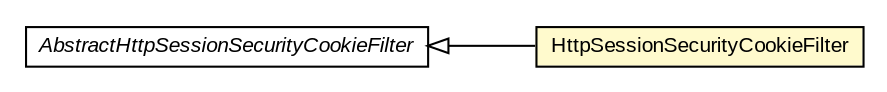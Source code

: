 #!/usr/local/bin/dot
#
# Class diagram 
# Generated by UMLGraph version R5_6-24-gf6e263 (http://www.umlgraph.org/)
#

digraph G {
	edge [fontname="arial",fontsize=10,labelfontname="arial",labelfontsize=10];
	node [fontname="arial",fontsize=10,shape=plaintext];
	nodesep=0.25;
	ranksep=0.5;
	rankdir=LR;
	// com.gwtplatform.dispatch.rpc.server.AbstractHttpSessionSecurityCookieFilter
	c297793 [label=<<table title="com.gwtplatform.dispatch.rpc.server.AbstractHttpSessionSecurityCookieFilter" border="0" cellborder="1" cellspacing="0" cellpadding="2" port="p" href="../AbstractHttpSessionSecurityCookieFilter.html">
		<tr><td><table border="0" cellspacing="0" cellpadding="1">
<tr><td align="center" balign="center"><font face="arial italic"> AbstractHttpSessionSecurityCookieFilter </font></td></tr>
		</table></td></tr>
		</table>>, URL="../AbstractHttpSessionSecurityCookieFilter.html", fontname="arial", fontcolor="black", fontsize=10.0];
	// com.gwtplatform.dispatch.rpc.server.guice.HttpSessionSecurityCookieFilter
	c298074 [label=<<table title="com.gwtplatform.dispatch.rpc.server.guice.HttpSessionSecurityCookieFilter" border="0" cellborder="1" cellspacing="0" cellpadding="2" port="p" bgcolor="lemonChiffon" href="./HttpSessionSecurityCookieFilter.html">
		<tr><td><table border="0" cellspacing="0" cellpadding="1">
<tr><td align="center" balign="center"> HttpSessionSecurityCookieFilter </td></tr>
		</table></td></tr>
		</table>>, URL="./HttpSessionSecurityCookieFilter.html", fontname="arial", fontcolor="black", fontsize=10.0];
	//com.gwtplatform.dispatch.rpc.server.guice.HttpSessionSecurityCookieFilter extends com.gwtplatform.dispatch.rpc.server.AbstractHttpSessionSecurityCookieFilter
	c297793:p -> c298074:p [dir=back,arrowtail=empty];
}


